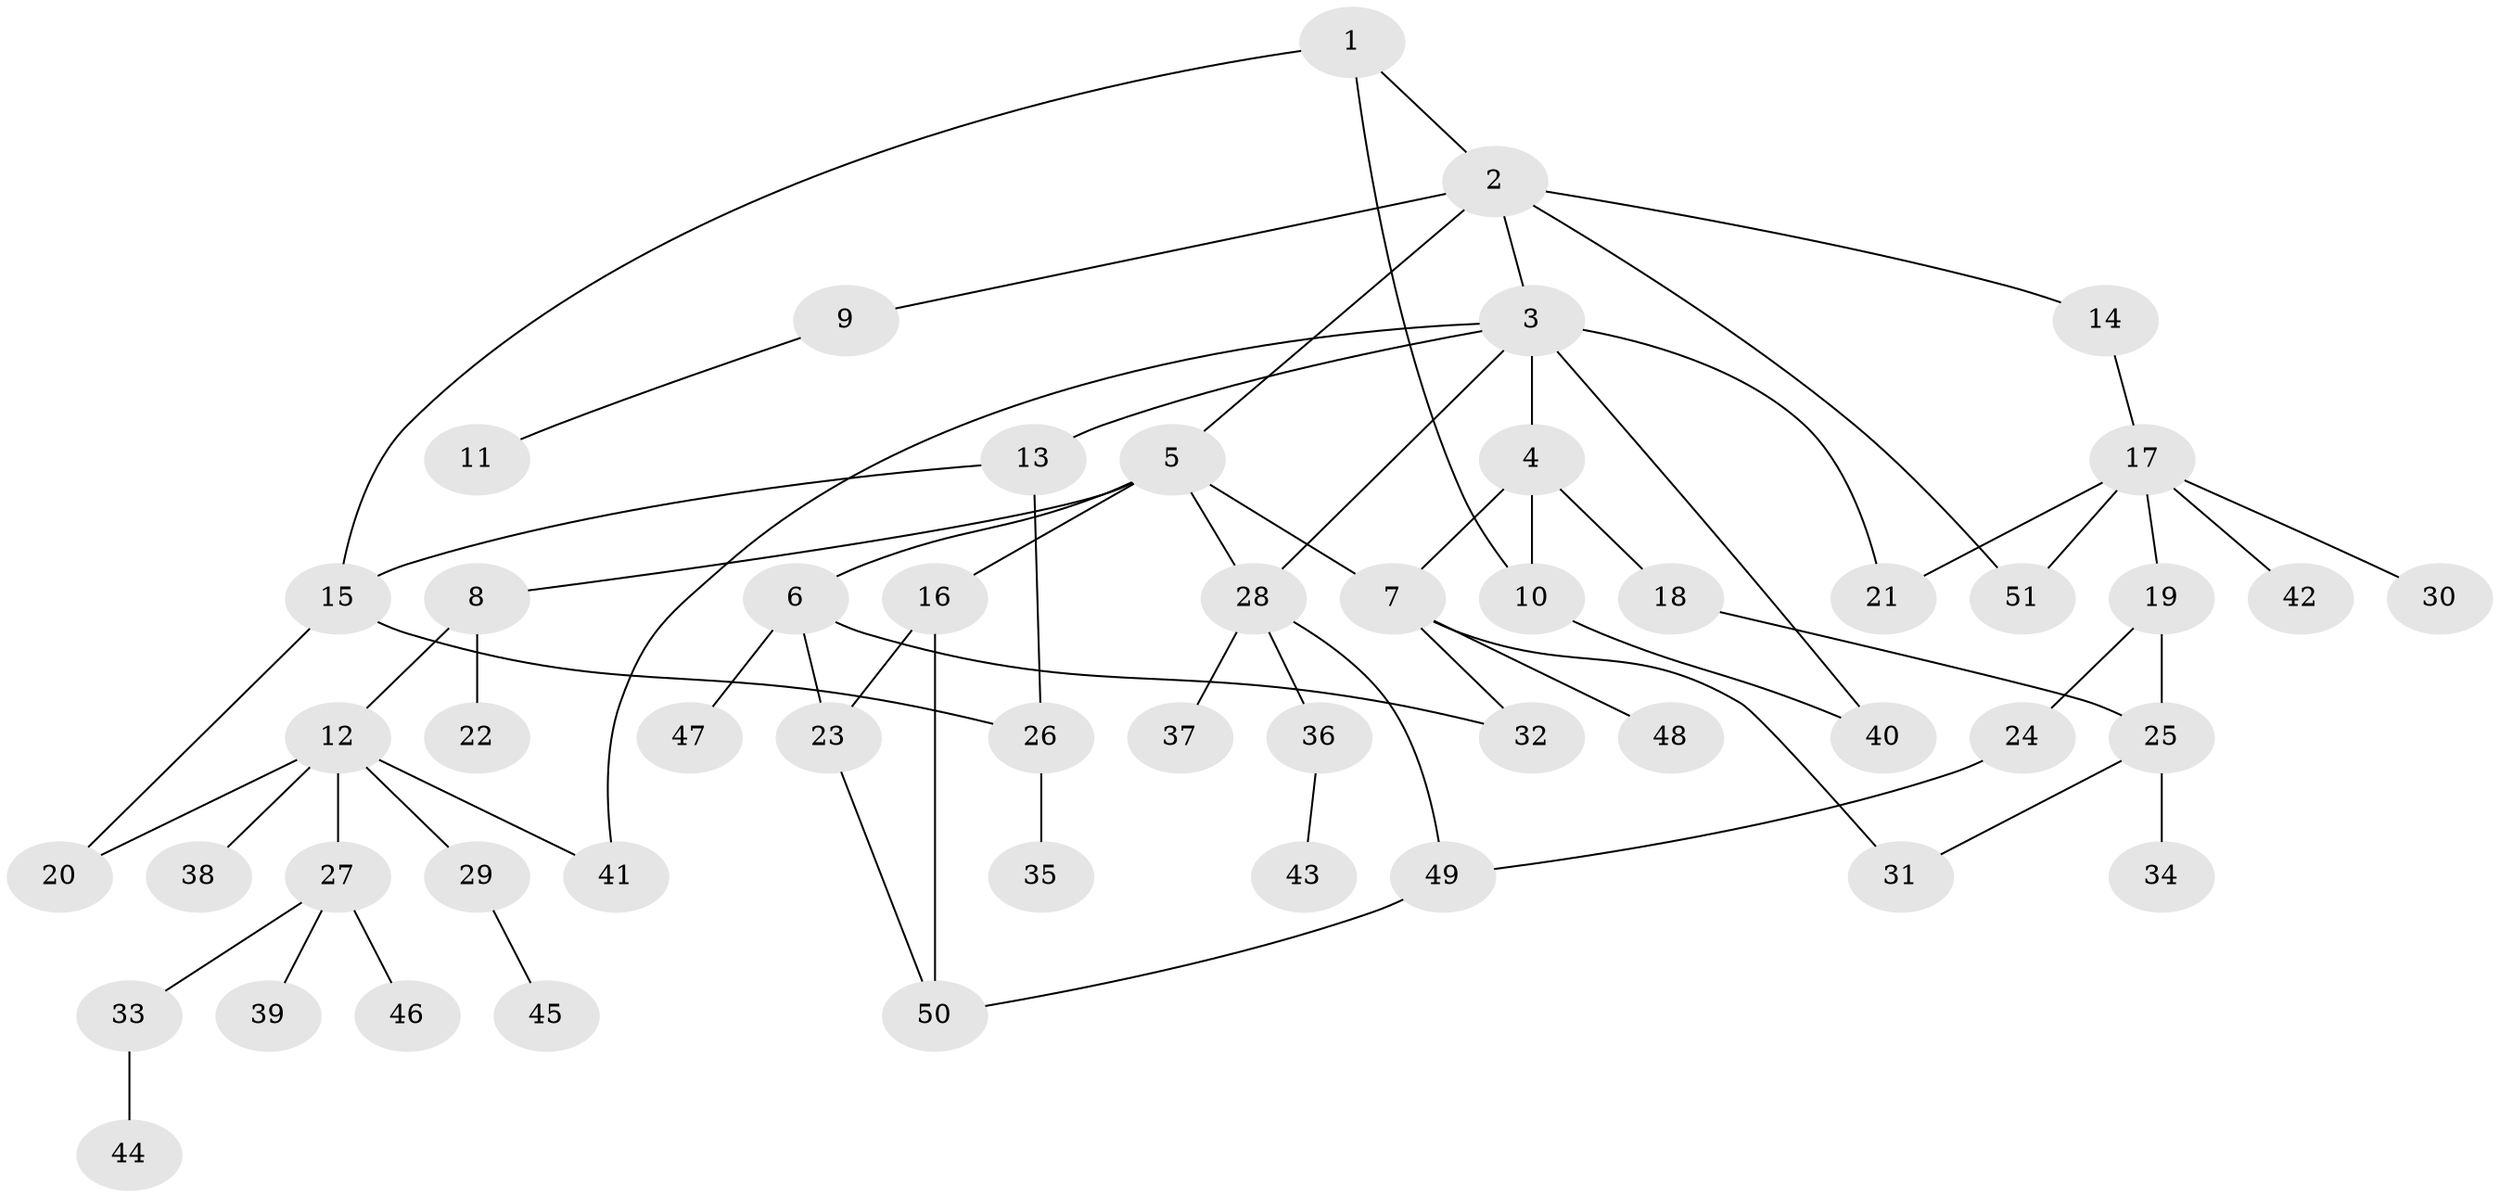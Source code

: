 // Generated by graph-tools (version 1.1) at 2025/10/02/27/25 16:10:53]
// undirected, 51 vertices, 67 edges
graph export_dot {
graph [start="1"]
  node [color=gray90,style=filled];
  1;
  2;
  3;
  4;
  5;
  6;
  7;
  8;
  9;
  10;
  11;
  12;
  13;
  14;
  15;
  16;
  17;
  18;
  19;
  20;
  21;
  22;
  23;
  24;
  25;
  26;
  27;
  28;
  29;
  30;
  31;
  32;
  33;
  34;
  35;
  36;
  37;
  38;
  39;
  40;
  41;
  42;
  43;
  44;
  45;
  46;
  47;
  48;
  49;
  50;
  51;
  1 -- 2;
  1 -- 10;
  1 -- 15;
  2 -- 3;
  2 -- 5;
  2 -- 9;
  2 -- 14;
  2 -- 51;
  3 -- 4;
  3 -- 13;
  3 -- 41;
  3 -- 21;
  3 -- 40;
  3 -- 28;
  4 -- 18;
  4 -- 7;
  4 -- 10;
  5 -- 6;
  5 -- 7;
  5 -- 8;
  5 -- 16;
  5 -- 28;
  6 -- 23;
  6 -- 32;
  6 -- 47;
  7 -- 48;
  7 -- 31;
  7 -- 32;
  8 -- 12;
  8 -- 22;
  9 -- 11;
  10 -- 40;
  12 -- 20;
  12 -- 27;
  12 -- 29;
  12 -- 38;
  12 -- 41;
  13 -- 15;
  13 -- 26;
  14 -- 17;
  15 -- 20;
  15 -- 26;
  16 -- 50;
  16 -- 23;
  17 -- 19;
  17 -- 21;
  17 -- 30;
  17 -- 42;
  17 -- 51;
  18 -- 25;
  19 -- 24;
  19 -- 25;
  23 -- 50;
  24 -- 49;
  25 -- 31;
  25 -- 34;
  26 -- 35;
  27 -- 33;
  27 -- 39;
  27 -- 46;
  28 -- 36;
  28 -- 37;
  28 -- 49;
  29 -- 45;
  33 -- 44;
  36 -- 43;
  49 -- 50;
}
